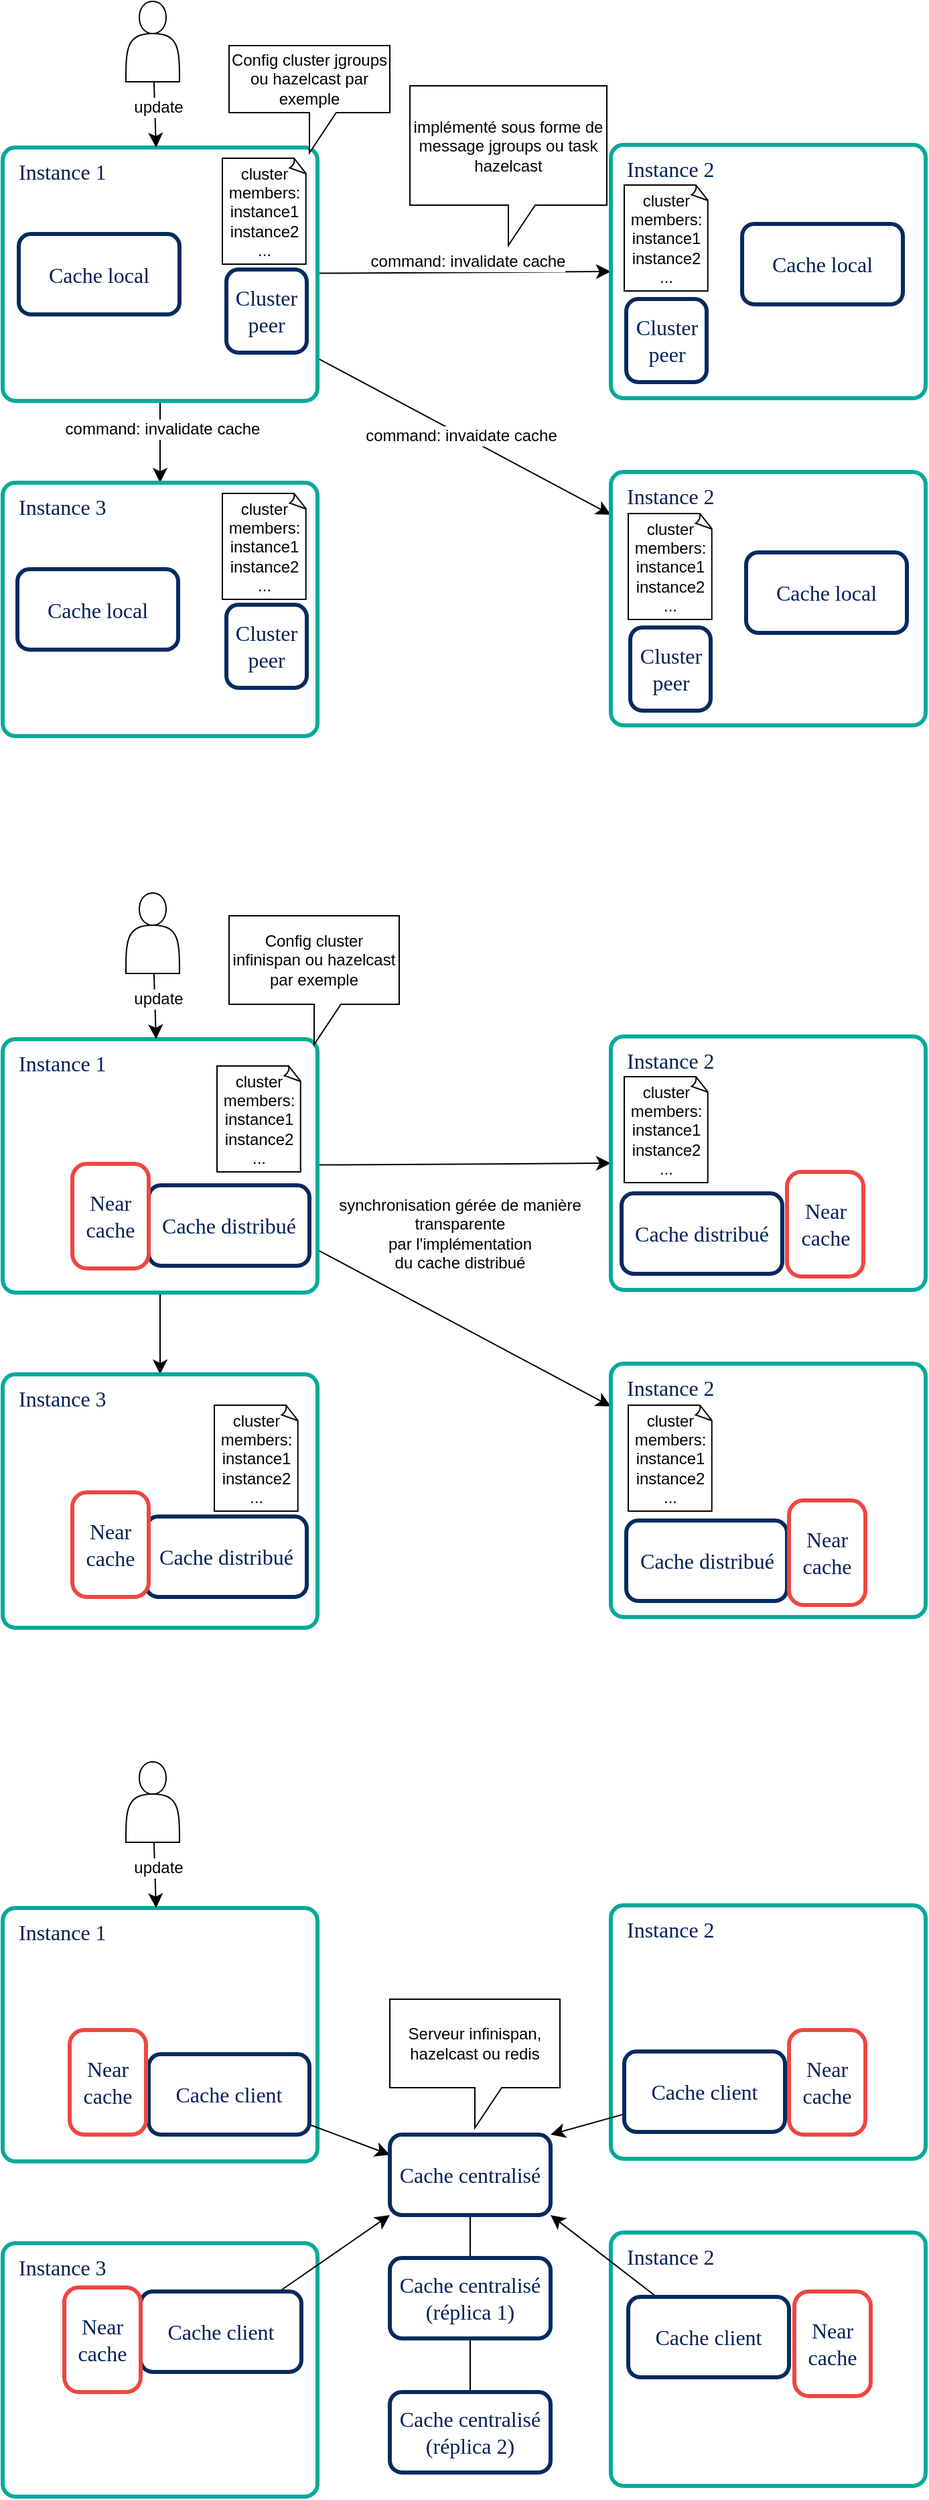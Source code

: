 <mxfile version="24.6.3" type="github">
  <diagram name="Page-1" id="AIwLkEZTtaAy5-5fSxSE">
    <mxGraphModel dx="1834" dy="1352" grid="0" gridSize="10" guides="1" tooltips="1" connect="1" arrows="1" fold="1" page="0" pageScale="1" pageWidth="827" pageHeight="1169" math="0" shadow="0">
      <root>
        <mxCell id="0" />
        <mxCell id="1" parent="0" />
        <mxCell id="lVMmo4o-01yK5qw_qF8T-66" style="edgeStyle=none;curved=1;rounded=0;orthogonalLoop=1;jettySize=auto;html=1;fontSize=12;startSize=8;endSize=8;" edge="1" parent="1" source="lVMmo4o-01yK5qw_qF8T-1" target="lVMmo4o-01yK5qw_qF8T-48">
          <mxGeometry relative="1" as="geometry" />
        </mxCell>
        <mxCell id="lVMmo4o-01yK5qw_qF8T-67" value="command: invalidate cache" style="edgeLabel;html=1;align=center;verticalAlign=middle;resizable=0;points=[];fontSize=12;" vertex="1" connectable="0" parent="lVMmo4o-01yK5qw_qF8T-66">
          <mxGeometry x="-0.307" y="1" relative="1" as="geometry">
            <mxPoint as="offset" />
          </mxGeometry>
        </mxCell>
        <mxCell id="lVMmo4o-01yK5qw_qF8T-69" style="edgeStyle=none;curved=1;rounded=0;orthogonalLoop=1;jettySize=auto;html=1;entryX=0;entryY=0.5;entryDx=0;entryDy=0;fontSize=12;startSize=8;endSize=8;" edge="1" parent="1" source="lVMmo4o-01yK5qw_qF8T-1" target="lVMmo4o-01yK5qw_qF8T-52">
          <mxGeometry relative="1" as="geometry" />
        </mxCell>
        <mxCell id="lVMmo4o-01yK5qw_qF8T-70" value="command: invalidate cache" style="edgeLabel;html=1;align=center;verticalAlign=middle;resizable=0;points=[];fontSize=12;" vertex="1" connectable="0" parent="lVMmo4o-01yK5qw_qF8T-69">
          <mxGeometry x="0.407" y="-4" relative="1" as="geometry">
            <mxPoint x="-42" y="-12" as="offset" />
          </mxGeometry>
        </mxCell>
        <mxCell id="lVMmo4o-01yK5qw_qF8T-71" style="edgeStyle=none;curved=1;rounded=0;orthogonalLoop=1;jettySize=auto;html=1;fontSize=12;startSize=8;endSize=8;" edge="1" parent="1" source="lVMmo4o-01yK5qw_qF8T-1" target="lVMmo4o-01yK5qw_qF8T-62">
          <mxGeometry relative="1" as="geometry" />
        </mxCell>
        <mxCell id="lVMmo4o-01yK5qw_qF8T-72" value="command: invaidate cache" style="edgeLabel;html=1;align=center;verticalAlign=middle;resizable=0;points=[];fontSize=12;" vertex="1" connectable="0" parent="lVMmo4o-01yK5qw_qF8T-71">
          <mxGeometry x="-0.013" relative="1" as="geometry">
            <mxPoint x="-1" as="offset" />
          </mxGeometry>
        </mxCell>
        <mxCell id="lVMmo4o-01yK5qw_qF8T-1" value="Instance 1" style="rounded=1;whiteSpace=wrap;html=1;strokeColor=#00AA9B;strokeWidth=3;arcSize=5;fontFamily=Poppins;fontSource=https%3A%2F%2Ffonts.googleapis.com%2Fcss%3Ffamily%3DPoppins;fontSize=16;fontColor=#002058;fontStyle=0;labelBackgroundColor=none;labelBorderColor=none;verticalAlign=top;align=left;spacingRight=0;spacingLeft=10;spacingTop=2;" vertex="1" parent="1">
          <mxGeometry x="-399" y="-138" width="235" height="189" as="geometry" />
        </mxCell>
        <mxCell id="lVMmo4o-01yK5qw_qF8T-2" value="Cache local" style="rounded=1;whiteSpace=wrap;html=1;strokeColor=#042a60;strokeWidth=3;arcSize=15;fontFamily=Poppins;fontSource=https%3A%2F%2Ffonts.googleapis.com%2Fcss%3Ffamily%3DPoppins;fontSize=16;fontColor=#002058;fontStyle=0;labelBackgroundColor=none;labelBorderColor=none;" vertex="1" parent="1">
          <mxGeometry x="-387" y="-73.5" width="120" height="60" as="geometry" />
        </mxCell>
        <mxCell id="lVMmo4o-01yK5qw_qF8T-18" style="edgeStyle=none;curved=1;rounded=0;orthogonalLoop=1;jettySize=auto;html=1;fontSize=12;startSize=8;endSize=8;" edge="1" parent="1" source="lVMmo4o-01yK5qw_qF8T-17" target="lVMmo4o-01yK5qw_qF8T-1">
          <mxGeometry relative="1" as="geometry" />
        </mxCell>
        <mxCell id="lVMmo4o-01yK5qw_qF8T-19" value="update" style="edgeLabel;html=1;align=center;verticalAlign=middle;resizable=0;points=[];fontSize=12;" vertex="1" connectable="0" parent="lVMmo4o-01yK5qw_qF8T-18">
          <mxGeometry x="-0.25" y="2" relative="1" as="geometry">
            <mxPoint as="offset" />
          </mxGeometry>
        </mxCell>
        <mxCell id="lVMmo4o-01yK5qw_qF8T-17" value="" style="shape=actor;whiteSpace=wrap;html=1;" vertex="1" parent="1">
          <mxGeometry x="-307" y="-247" width="40" height="60" as="geometry" />
        </mxCell>
        <mxCell id="lVMmo4o-01yK5qw_qF8T-40" value="Cluster peer" style="rounded=1;whiteSpace=wrap;html=1;strokeColor=#042a60;strokeWidth=3;arcSize=15;fontFamily=Poppins;fontSource=https%3A%2F%2Ffonts.googleapis.com%2Fcss%3Ffamily%3DPoppins;fontSize=16;fontColor=#002058;fontStyle=0;labelBackgroundColor=none;labelBorderColor=none;" vertex="1" parent="1">
          <mxGeometry x="-232" y="-47" width="60" height="62" as="geometry" />
        </mxCell>
        <mxCell id="lVMmo4o-01yK5qw_qF8T-46" value="&lt;div&gt;cluster members: &lt;br&gt;&lt;/div&gt;&lt;div&gt;instance1&lt;/div&gt;&lt;div&gt;instance2&lt;/div&gt;&lt;div&gt;...&lt;br&gt;&lt;/div&gt;" style="whiteSpace=wrap;html=1;shape=mxgraph.basic.document" vertex="1" parent="1">
          <mxGeometry x="-235" y="-130" width="63" height="79" as="geometry" />
        </mxCell>
        <mxCell id="lVMmo4o-01yK5qw_qF8T-48" value="Instance 3" style="rounded=1;whiteSpace=wrap;html=1;strokeColor=#00AA9B;strokeWidth=3;arcSize=5;fontFamily=Poppins;fontSource=https%3A%2F%2Ffonts.googleapis.com%2Fcss%3Ffamily%3DPoppins;fontSize=16;fontColor=#002058;fontStyle=0;labelBackgroundColor=none;labelBorderColor=none;verticalAlign=top;align=left;spacingRight=0;spacingLeft=10;spacingTop=2;" vertex="1" parent="1">
          <mxGeometry x="-399" y="112" width="235" height="189" as="geometry" />
        </mxCell>
        <mxCell id="lVMmo4o-01yK5qw_qF8T-49" value="Cache local" style="rounded=1;whiteSpace=wrap;html=1;strokeColor=#042a60;strokeWidth=3;arcSize=15;fontFamily=Poppins;fontSource=https%3A%2F%2Ffonts.googleapis.com%2Fcss%3Ffamily%3DPoppins;fontSize=16;fontColor=#002058;fontStyle=0;labelBackgroundColor=none;labelBorderColor=none;" vertex="1" parent="1">
          <mxGeometry x="-388" y="176.5" width="120" height="60" as="geometry" />
        </mxCell>
        <mxCell id="lVMmo4o-01yK5qw_qF8T-50" value="Cluster peer" style="rounded=1;whiteSpace=wrap;html=1;strokeColor=#042a60;strokeWidth=3;arcSize=15;fontFamily=Poppins;fontSource=https%3A%2F%2Ffonts.googleapis.com%2Fcss%3Ffamily%3DPoppins;fontSize=16;fontColor=#002058;fontStyle=0;labelBackgroundColor=none;labelBorderColor=none;" vertex="1" parent="1">
          <mxGeometry x="-232" y="203" width="60" height="62" as="geometry" />
        </mxCell>
        <mxCell id="lVMmo4o-01yK5qw_qF8T-51" value="&lt;div&gt;cluster members: &lt;br&gt;&lt;/div&gt;&lt;div&gt;instance1&lt;/div&gt;&lt;div&gt;instance2&lt;/div&gt;&lt;div&gt;...&lt;br&gt;&lt;/div&gt;" style="whiteSpace=wrap;html=1;shape=mxgraph.basic.document" vertex="1" parent="1">
          <mxGeometry x="-235" y="120" width="63" height="79" as="geometry" />
        </mxCell>
        <mxCell id="lVMmo4o-01yK5qw_qF8T-52" value="Instance 2" style="rounded=1;whiteSpace=wrap;html=1;strokeColor=#00AA9B;strokeWidth=3;arcSize=5;fontFamily=Poppins;fontSource=https%3A%2F%2Ffonts.googleapis.com%2Fcss%3Ffamily%3DPoppins;fontSize=16;fontColor=#002058;fontStyle=0;labelBackgroundColor=none;labelBorderColor=none;verticalAlign=top;align=left;spacingRight=0;spacingLeft=10;spacingTop=2;" vertex="1" parent="1">
          <mxGeometry x="55" y="-140" width="235" height="189" as="geometry" />
        </mxCell>
        <mxCell id="lVMmo4o-01yK5qw_qF8T-53" value="Cache local" style="rounded=1;whiteSpace=wrap;html=1;strokeColor=#042a60;strokeWidth=3;arcSize=15;fontFamily=Poppins;fontSource=https%3A%2F%2Ffonts.googleapis.com%2Fcss%3Ffamily%3DPoppins;fontSize=16;fontColor=#002058;fontStyle=0;labelBackgroundColor=none;labelBorderColor=none;" vertex="1" parent="1">
          <mxGeometry x="153" y="-81" width="120" height="60" as="geometry" />
        </mxCell>
        <mxCell id="lVMmo4o-01yK5qw_qF8T-54" value="Cluster peer" style="rounded=1;whiteSpace=wrap;html=1;strokeColor=#042a60;strokeWidth=3;arcSize=15;fontFamily=Poppins;fontSource=https%3A%2F%2Ffonts.googleapis.com%2Fcss%3Ffamily%3DPoppins;fontSize=16;fontColor=#002058;fontStyle=0;labelBackgroundColor=none;labelBorderColor=none;" vertex="1" parent="1">
          <mxGeometry x="66.5" y="-25" width="60" height="62" as="geometry" />
        </mxCell>
        <mxCell id="lVMmo4o-01yK5qw_qF8T-55" value="&lt;div&gt;cluster members: &lt;br&gt;&lt;/div&gt;&lt;div&gt;instance1&lt;/div&gt;&lt;div&gt;instance2&lt;/div&gt;&lt;div&gt;...&lt;br&gt;&lt;/div&gt;" style="whiteSpace=wrap;html=1;shape=mxgraph.basic.document" vertex="1" parent="1">
          <mxGeometry x="65" y="-110" width="63" height="79" as="geometry" />
        </mxCell>
        <mxCell id="lVMmo4o-01yK5qw_qF8T-62" value="Instance 2" style="rounded=1;whiteSpace=wrap;html=1;strokeColor=#00AA9B;strokeWidth=3;arcSize=5;fontFamily=Poppins;fontSource=https%3A%2F%2Ffonts.googleapis.com%2Fcss%3Ffamily%3DPoppins;fontSize=16;fontColor=#002058;fontStyle=0;labelBackgroundColor=none;labelBorderColor=none;verticalAlign=top;align=left;spacingRight=0;spacingLeft=10;spacingTop=2;" vertex="1" parent="1">
          <mxGeometry x="55" y="104" width="235" height="189" as="geometry" />
        </mxCell>
        <mxCell id="lVMmo4o-01yK5qw_qF8T-63" value="Cache local" style="rounded=1;whiteSpace=wrap;html=1;strokeColor=#042a60;strokeWidth=3;arcSize=15;fontFamily=Poppins;fontSource=https%3A%2F%2Ffonts.googleapis.com%2Fcss%3Ffamily%3DPoppins;fontSize=16;fontColor=#002058;fontStyle=0;labelBackgroundColor=none;labelBorderColor=none;" vertex="1" parent="1">
          <mxGeometry x="156" y="164" width="120" height="60" as="geometry" />
        </mxCell>
        <mxCell id="lVMmo4o-01yK5qw_qF8T-64" value="Cluster peer" style="rounded=1;whiteSpace=wrap;html=1;strokeColor=#042a60;strokeWidth=3;arcSize=15;fontFamily=Poppins;fontSource=https%3A%2F%2Ffonts.googleapis.com%2Fcss%3Ffamily%3DPoppins;fontSize=16;fontColor=#002058;fontStyle=0;labelBackgroundColor=none;labelBorderColor=none;" vertex="1" parent="1">
          <mxGeometry x="69.5" y="220" width="60" height="62" as="geometry" />
        </mxCell>
        <mxCell id="lVMmo4o-01yK5qw_qF8T-65" value="&lt;div&gt;cluster members: &lt;br&gt;&lt;/div&gt;&lt;div&gt;instance1&lt;/div&gt;&lt;div&gt;instance2&lt;/div&gt;&lt;div&gt;...&lt;br&gt;&lt;/div&gt;" style="whiteSpace=wrap;html=1;shape=mxgraph.basic.document" vertex="1" parent="1">
          <mxGeometry x="68" y="135" width="63" height="79" as="geometry" />
        </mxCell>
        <mxCell id="lVMmo4o-01yK5qw_qF8T-77" value="Config cluster jgroups ou hazelcast par exemple" style="shape=callout;whiteSpace=wrap;html=1;perimeter=calloutPerimeter;" vertex="1" parent="1">
          <mxGeometry x="-230" y="-214" width="120" height="80" as="geometry" />
        </mxCell>
        <mxCell id="lVMmo4o-01yK5qw_qF8T-78" value="implémenté sous forme de message jgroups ou task hazelcast" style="shape=callout;whiteSpace=wrap;html=1;perimeter=calloutPerimeter;" vertex="1" parent="1">
          <mxGeometry x="-95" y="-184" width="147" height="119" as="geometry" />
        </mxCell>
        <mxCell id="lVMmo4o-01yK5qw_qF8T-79" style="edgeStyle=none;curved=1;rounded=0;orthogonalLoop=1;jettySize=auto;html=1;fontSize=12;startSize=8;endSize=8;" edge="1" parent="1" source="lVMmo4o-01yK5qw_qF8T-85" target="lVMmo4o-01yK5qw_qF8T-92">
          <mxGeometry relative="1" as="geometry" />
        </mxCell>
        <mxCell id="lVMmo4o-01yK5qw_qF8T-81" style="edgeStyle=none;curved=1;rounded=0;orthogonalLoop=1;jettySize=auto;html=1;entryX=0;entryY=0.5;entryDx=0;entryDy=0;fontSize=12;startSize=8;endSize=8;" edge="1" parent="1" source="lVMmo4o-01yK5qw_qF8T-85" target="lVMmo4o-01yK5qw_qF8T-96">
          <mxGeometry relative="1" as="geometry" />
        </mxCell>
        <mxCell id="lVMmo4o-01yK5qw_qF8T-82" value="synchronisation gérée de manière&lt;br&gt; transparente&lt;br&gt; par l&#39;implémentation &lt;br&gt;du cache distribué" style="edgeLabel;html=1;align=center;verticalAlign=middle;resizable=0;points=[];fontSize=12;" vertex="1" connectable="0" parent="lVMmo4o-01yK5qw_qF8T-81">
          <mxGeometry x="0.407" y="-4" relative="1" as="geometry">
            <mxPoint x="-48" y="48" as="offset" />
          </mxGeometry>
        </mxCell>
        <mxCell id="lVMmo4o-01yK5qw_qF8T-83" style="edgeStyle=none;curved=1;rounded=0;orthogonalLoop=1;jettySize=auto;html=1;fontSize=12;startSize=8;endSize=8;" edge="1" parent="1" source="lVMmo4o-01yK5qw_qF8T-85" target="lVMmo4o-01yK5qw_qF8T-100">
          <mxGeometry relative="1" as="geometry" />
        </mxCell>
        <mxCell id="lVMmo4o-01yK5qw_qF8T-85" value="Instance 1" style="rounded=1;whiteSpace=wrap;html=1;strokeColor=#00AA9B;strokeWidth=3;arcSize=5;fontFamily=Poppins;fontSource=https%3A%2F%2Ffonts.googleapis.com%2Fcss%3Ffamily%3DPoppins;fontSize=16;fontColor=#002058;fontStyle=0;labelBackgroundColor=none;labelBorderColor=none;verticalAlign=top;align=left;spacingRight=0;spacingLeft=10;spacingTop=2;" vertex="1" parent="1">
          <mxGeometry x="-399" y="527" width="235" height="189" as="geometry" />
        </mxCell>
        <mxCell id="lVMmo4o-01yK5qw_qF8T-86" value="Cache distribué" style="rounded=1;whiteSpace=wrap;html=1;strokeColor=#042a60;strokeWidth=3;arcSize=15;fontFamily=Poppins;fontSource=https%3A%2F%2Ffonts.googleapis.com%2Fcss%3Ffamily%3DPoppins;fontSize=16;fontColor=#002058;fontStyle=0;labelBackgroundColor=none;labelBorderColor=none;" vertex="1" parent="1">
          <mxGeometry x="-290" y="636" width="120" height="60" as="geometry" />
        </mxCell>
        <mxCell id="lVMmo4o-01yK5qw_qF8T-87" style="edgeStyle=none;curved=1;rounded=0;orthogonalLoop=1;jettySize=auto;html=1;fontSize=12;startSize=8;endSize=8;" edge="1" parent="1" source="lVMmo4o-01yK5qw_qF8T-89" target="lVMmo4o-01yK5qw_qF8T-85">
          <mxGeometry relative="1" as="geometry" />
        </mxCell>
        <mxCell id="lVMmo4o-01yK5qw_qF8T-88" value="update" style="edgeLabel;html=1;align=center;verticalAlign=middle;resizable=0;points=[];fontSize=12;" vertex="1" connectable="0" parent="lVMmo4o-01yK5qw_qF8T-87">
          <mxGeometry x="-0.25" y="2" relative="1" as="geometry">
            <mxPoint as="offset" />
          </mxGeometry>
        </mxCell>
        <mxCell id="lVMmo4o-01yK5qw_qF8T-89" value="" style="shape=actor;whiteSpace=wrap;html=1;" vertex="1" parent="1">
          <mxGeometry x="-307" y="418" width="40" height="60" as="geometry" />
        </mxCell>
        <mxCell id="lVMmo4o-01yK5qw_qF8T-91" value="&lt;div&gt;cluster members: &lt;br&gt;&lt;/div&gt;&lt;div&gt;instance1&lt;/div&gt;&lt;div&gt;instance2&lt;/div&gt;&lt;div&gt;...&lt;br&gt;&lt;/div&gt;" style="whiteSpace=wrap;html=1;shape=mxgraph.basic.document" vertex="1" parent="1">
          <mxGeometry x="-239" y="547" width="63" height="79" as="geometry" />
        </mxCell>
        <mxCell id="lVMmo4o-01yK5qw_qF8T-92" value="Instance 3" style="rounded=1;whiteSpace=wrap;html=1;strokeColor=#00AA9B;strokeWidth=3;arcSize=5;fontFamily=Poppins;fontSource=https%3A%2F%2Ffonts.googleapis.com%2Fcss%3Ffamily%3DPoppins;fontSize=16;fontColor=#002058;fontStyle=0;labelBackgroundColor=none;labelBorderColor=none;verticalAlign=top;align=left;spacingRight=0;spacingLeft=10;spacingTop=2;" vertex="1" parent="1">
          <mxGeometry x="-399" y="777" width="235" height="189" as="geometry" />
        </mxCell>
        <mxCell id="lVMmo4o-01yK5qw_qF8T-93" value="Cache distribué" style="rounded=1;whiteSpace=wrap;html=1;strokeColor=#042a60;strokeWidth=3;arcSize=15;fontFamily=Poppins;fontSource=https%3A%2F%2Ffonts.googleapis.com%2Fcss%3Ffamily%3DPoppins;fontSize=16;fontColor=#002058;fontStyle=0;labelBackgroundColor=none;labelBorderColor=none;" vertex="1" parent="1">
          <mxGeometry x="-292" y="883" width="120" height="60" as="geometry" />
        </mxCell>
        <mxCell id="lVMmo4o-01yK5qw_qF8T-95" value="&lt;div&gt;cluster members: &lt;br&gt;&lt;/div&gt;&lt;div&gt;instance1&lt;/div&gt;&lt;div&gt;instance2&lt;/div&gt;&lt;div&gt;...&lt;br&gt;&lt;/div&gt;" style="whiteSpace=wrap;html=1;shape=mxgraph.basic.document" vertex="1" parent="1">
          <mxGeometry x="-241" y="800" width="63" height="79" as="geometry" />
        </mxCell>
        <mxCell id="lVMmo4o-01yK5qw_qF8T-96" value="Instance 2" style="rounded=1;whiteSpace=wrap;html=1;strokeColor=#00AA9B;strokeWidth=3;arcSize=5;fontFamily=Poppins;fontSource=https%3A%2F%2Ffonts.googleapis.com%2Fcss%3Ffamily%3DPoppins;fontSize=16;fontColor=#002058;fontStyle=0;labelBackgroundColor=none;labelBorderColor=none;verticalAlign=top;align=left;spacingRight=0;spacingLeft=10;spacingTop=2;" vertex="1" parent="1">
          <mxGeometry x="55" y="525" width="235" height="189" as="geometry" />
        </mxCell>
        <mxCell id="lVMmo4o-01yK5qw_qF8T-97" value="Cache distribué" style="rounded=1;whiteSpace=wrap;html=1;strokeColor=#042a60;strokeWidth=3;arcSize=15;fontFamily=Poppins;fontSource=https%3A%2F%2Ffonts.googleapis.com%2Fcss%3Ffamily%3DPoppins;fontSize=16;fontColor=#002058;fontStyle=0;labelBackgroundColor=none;labelBorderColor=none;" vertex="1" parent="1">
          <mxGeometry x="63" y="642" width="120" height="60" as="geometry" />
        </mxCell>
        <mxCell id="lVMmo4o-01yK5qw_qF8T-99" value="&lt;div&gt;cluster members: &lt;br&gt;&lt;/div&gt;&lt;div&gt;instance1&lt;/div&gt;&lt;div&gt;instance2&lt;/div&gt;&lt;div&gt;...&lt;br&gt;&lt;/div&gt;" style="whiteSpace=wrap;html=1;shape=mxgraph.basic.document" vertex="1" parent="1">
          <mxGeometry x="65" y="555" width="63" height="79" as="geometry" />
        </mxCell>
        <mxCell id="lVMmo4o-01yK5qw_qF8T-100" value="Instance 2" style="rounded=1;whiteSpace=wrap;html=1;strokeColor=#00AA9B;strokeWidth=3;arcSize=5;fontFamily=Poppins;fontSource=https%3A%2F%2Ffonts.googleapis.com%2Fcss%3Ffamily%3DPoppins;fontSize=16;fontColor=#002058;fontStyle=0;labelBackgroundColor=none;labelBorderColor=none;verticalAlign=top;align=left;spacingRight=0;spacingLeft=10;spacingTop=2;" vertex="1" parent="1">
          <mxGeometry x="55" y="769" width="235" height="189" as="geometry" />
        </mxCell>
        <mxCell id="lVMmo4o-01yK5qw_qF8T-101" value="Cache distribué" style="rounded=1;whiteSpace=wrap;html=1;strokeColor=#042a60;strokeWidth=3;arcSize=15;fontFamily=Poppins;fontSource=https%3A%2F%2Ffonts.googleapis.com%2Fcss%3Ffamily%3DPoppins;fontSize=16;fontColor=#002058;fontStyle=0;labelBackgroundColor=none;labelBorderColor=none;" vertex="1" parent="1">
          <mxGeometry x="66.5" y="886" width="120" height="60" as="geometry" />
        </mxCell>
        <mxCell id="lVMmo4o-01yK5qw_qF8T-103" value="&lt;div&gt;cluster members: &lt;br&gt;&lt;/div&gt;&lt;div&gt;instance1&lt;/div&gt;&lt;div&gt;instance2&lt;/div&gt;&lt;div&gt;...&lt;br&gt;&lt;/div&gt;" style="whiteSpace=wrap;html=1;shape=mxgraph.basic.document" vertex="1" parent="1">
          <mxGeometry x="68" y="800" width="63" height="79" as="geometry" />
        </mxCell>
        <mxCell id="lVMmo4o-01yK5qw_qF8T-104" value="Config cluster infinispan ou hazelcast par exemple" style="shape=callout;whiteSpace=wrap;html=1;perimeter=calloutPerimeter;" vertex="1" parent="1">
          <mxGeometry x="-230" y="435" width="127" height="96" as="geometry" />
        </mxCell>
        <mxCell id="lVMmo4o-01yK5qw_qF8T-110" value="Instance 1" style="rounded=1;whiteSpace=wrap;html=1;strokeColor=#00AA9B;strokeWidth=3;arcSize=5;fontFamily=Poppins;fontSource=https%3A%2F%2Ffonts.googleapis.com%2Fcss%3Ffamily%3DPoppins;fontSize=16;fontColor=#002058;fontStyle=0;labelBackgroundColor=none;labelBorderColor=none;verticalAlign=top;align=left;spacingRight=0;spacingLeft=10;spacingTop=2;" vertex="1" parent="1">
          <mxGeometry x="-399" y="1175" width="235" height="189" as="geometry" />
        </mxCell>
        <mxCell id="lVMmo4o-01yK5qw_qF8T-128" style="edgeStyle=none;curved=1;rounded=0;orthogonalLoop=1;jettySize=auto;html=1;entryX=0;entryY=0.25;entryDx=0;entryDy=0;fontSize=12;startSize=8;endSize=8;" edge="1" parent="1" source="lVMmo4o-01yK5qw_qF8T-111" target="lVMmo4o-01yK5qw_qF8T-127">
          <mxGeometry relative="1" as="geometry" />
        </mxCell>
        <mxCell id="lVMmo4o-01yK5qw_qF8T-111" value="Cache client" style="rounded=1;whiteSpace=wrap;html=1;strokeColor=#042a60;strokeWidth=3;arcSize=15;fontFamily=Poppins;fontSource=https%3A%2F%2Ffonts.googleapis.com%2Fcss%3Ffamily%3DPoppins;fontSize=16;fontColor=#002058;fontStyle=0;labelBackgroundColor=none;labelBorderColor=none;" vertex="1" parent="1">
          <mxGeometry x="-290" y="1284" width="120" height="60" as="geometry" />
        </mxCell>
        <mxCell id="lVMmo4o-01yK5qw_qF8T-112" style="edgeStyle=none;curved=1;rounded=0;orthogonalLoop=1;jettySize=auto;html=1;fontSize=12;startSize=8;endSize=8;" edge="1" parent="1" source="lVMmo4o-01yK5qw_qF8T-114" target="lVMmo4o-01yK5qw_qF8T-110">
          <mxGeometry relative="1" as="geometry" />
        </mxCell>
        <mxCell id="lVMmo4o-01yK5qw_qF8T-113" value="update" style="edgeLabel;html=1;align=center;verticalAlign=middle;resizable=0;points=[];fontSize=12;" vertex="1" connectable="0" parent="lVMmo4o-01yK5qw_qF8T-112">
          <mxGeometry x="-0.25" y="2" relative="1" as="geometry">
            <mxPoint as="offset" />
          </mxGeometry>
        </mxCell>
        <mxCell id="lVMmo4o-01yK5qw_qF8T-114" value="" style="shape=actor;whiteSpace=wrap;html=1;" vertex="1" parent="1">
          <mxGeometry x="-307" y="1066" width="40" height="60" as="geometry" />
        </mxCell>
        <mxCell id="lVMmo4o-01yK5qw_qF8T-116" value="Instance 3" style="rounded=1;whiteSpace=wrap;html=1;strokeColor=#00AA9B;strokeWidth=3;arcSize=5;fontFamily=Poppins;fontSource=https%3A%2F%2Ffonts.googleapis.com%2Fcss%3Ffamily%3DPoppins;fontSize=16;fontColor=#002058;fontStyle=0;labelBackgroundColor=none;labelBorderColor=none;verticalAlign=top;align=left;spacingRight=0;spacingLeft=10;spacingTop=2;" vertex="1" parent="1">
          <mxGeometry x="-399" y="1425" width="235" height="189" as="geometry" />
        </mxCell>
        <mxCell id="lVMmo4o-01yK5qw_qF8T-131" style="edgeStyle=none;curved=1;rounded=0;orthogonalLoop=1;jettySize=auto;html=1;entryX=0;entryY=1;entryDx=0;entryDy=0;fontSize=12;startSize=8;endSize=8;" edge="1" parent="1" source="lVMmo4o-01yK5qw_qF8T-117" target="lVMmo4o-01yK5qw_qF8T-127">
          <mxGeometry relative="1" as="geometry" />
        </mxCell>
        <mxCell id="lVMmo4o-01yK5qw_qF8T-117" value="Cache client" style="rounded=1;whiteSpace=wrap;html=1;strokeColor=#042a60;strokeWidth=3;arcSize=15;fontFamily=Poppins;fontSource=https%3A%2F%2Ffonts.googleapis.com%2Fcss%3Ffamily%3DPoppins;fontSize=16;fontColor=#002058;fontStyle=0;labelBackgroundColor=none;labelBorderColor=none;" vertex="1" parent="1">
          <mxGeometry x="-296" y="1461" width="120" height="60" as="geometry" />
        </mxCell>
        <mxCell id="lVMmo4o-01yK5qw_qF8T-119" value="Instance 2" style="rounded=1;whiteSpace=wrap;html=1;strokeColor=#00AA9B;strokeWidth=3;arcSize=5;fontFamily=Poppins;fontSource=https%3A%2F%2Ffonts.googleapis.com%2Fcss%3Ffamily%3DPoppins;fontSize=16;fontColor=#002058;fontStyle=0;labelBackgroundColor=none;labelBorderColor=none;verticalAlign=top;align=left;spacingRight=0;spacingLeft=10;spacingTop=2;" vertex="1" parent="1">
          <mxGeometry x="55" y="1173" width="235" height="189" as="geometry" />
        </mxCell>
        <mxCell id="lVMmo4o-01yK5qw_qF8T-133" style="edgeStyle=none;curved=1;rounded=0;orthogonalLoop=1;jettySize=auto;html=1;entryX=1;entryY=0;entryDx=0;entryDy=0;fontSize=12;startSize=8;endSize=8;" edge="1" parent="1" source="lVMmo4o-01yK5qw_qF8T-120" target="lVMmo4o-01yK5qw_qF8T-127">
          <mxGeometry relative="1" as="geometry" />
        </mxCell>
        <mxCell id="lVMmo4o-01yK5qw_qF8T-120" value="Cache client" style="rounded=1;whiteSpace=wrap;html=1;strokeColor=#042a60;strokeWidth=3;arcSize=15;fontFamily=Poppins;fontSource=https%3A%2F%2Ffonts.googleapis.com%2Fcss%3Ffamily%3DPoppins;fontSize=16;fontColor=#002058;fontStyle=0;labelBackgroundColor=none;labelBorderColor=none;" vertex="1" parent="1">
          <mxGeometry x="65" y="1282" width="120" height="60" as="geometry" />
        </mxCell>
        <mxCell id="lVMmo4o-01yK5qw_qF8T-122" value="Instance 2" style="rounded=1;whiteSpace=wrap;html=1;strokeColor=#00AA9B;strokeWidth=3;arcSize=5;fontFamily=Poppins;fontSource=https%3A%2F%2Ffonts.googleapis.com%2Fcss%3Ffamily%3DPoppins;fontSize=16;fontColor=#002058;fontStyle=0;labelBackgroundColor=none;labelBorderColor=none;verticalAlign=top;align=left;spacingRight=0;spacingLeft=10;spacingTop=2;" vertex="1" parent="1">
          <mxGeometry x="55" y="1417" width="235" height="189" as="geometry" />
        </mxCell>
        <mxCell id="lVMmo4o-01yK5qw_qF8T-132" style="edgeStyle=none;curved=1;rounded=0;orthogonalLoop=1;jettySize=auto;html=1;entryX=1;entryY=1;entryDx=0;entryDy=0;fontSize=12;startSize=8;endSize=8;" edge="1" parent="1" source="lVMmo4o-01yK5qw_qF8T-123" target="lVMmo4o-01yK5qw_qF8T-127">
          <mxGeometry relative="1" as="geometry" />
        </mxCell>
        <mxCell id="lVMmo4o-01yK5qw_qF8T-123" value="Cache client" style="rounded=1;whiteSpace=wrap;html=1;strokeColor=#042a60;strokeWidth=3;arcSize=15;fontFamily=Poppins;fontSource=https%3A%2F%2Ffonts.googleapis.com%2Fcss%3Ffamily%3DPoppins;fontSize=16;fontColor=#002058;fontStyle=0;labelBackgroundColor=none;labelBorderColor=none;" vertex="1" parent="1">
          <mxGeometry x="68" y="1465" width="120" height="60" as="geometry" />
        </mxCell>
        <mxCell id="lVMmo4o-01yK5qw_qF8T-136" style="edgeStyle=none;curved=1;rounded=0;orthogonalLoop=1;jettySize=auto;html=1;fontSize=12;startSize=8;endSize=8;endArrow=none;endFill=0;" edge="1" parent="1" source="lVMmo4o-01yK5qw_qF8T-127" target="lVMmo4o-01yK5qw_qF8T-134">
          <mxGeometry relative="1" as="geometry" />
        </mxCell>
        <mxCell id="lVMmo4o-01yK5qw_qF8T-127" value="Cache centralisé" style="rounded=1;whiteSpace=wrap;html=1;strokeColor=#042a60;strokeWidth=3;arcSize=15;fontFamily=Poppins;fontSource=https%3A%2F%2Ffonts.googleapis.com%2Fcss%3Ffamily%3DPoppins;fontSize=16;fontColor=#002058;fontStyle=0;labelBackgroundColor=none;labelBorderColor=none;" vertex="1" parent="1">
          <mxGeometry x="-110" y="1344" width="120" height="60" as="geometry" />
        </mxCell>
        <mxCell id="lVMmo4o-01yK5qw_qF8T-137" style="edgeStyle=none;curved=1;rounded=0;orthogonalLoop=1;jettySize=auto;html=1;fontSize=12;startSize=8;endSize=8;endArrow=none;endFill=0;" edge="1" parent="1" source="lVMmo4o-01yK5qw_qF8T-134" target="lVMmo4o-01yK5qw_qF8T-135">
          <mxGeometry relative="1" as="geometry" />
        </mxCell>
        <mxCell id="lVMmo4o-01yK5qw_qF8T-134" value="Cache centralisé (réplica 1)" style="rounded=1;whiteSpace=wrap;html=1;strokeColor=#042a60;strokeWidth=3;arcSize=15;fontFamily=Poppins;fontSource=https%3A%2F%2Ffonts.googleapis.com%2Fcss%3Ffamily%3DPoppins;fontSize=16;fontColor=#002058;fontStyle=0;labelBackgroundColor=none;labelBorderColor=none;" vertex="1" parent="1">
          <mxGeometry x="-110" y="1436" width="120" height="60" as="geometry" />
        </mxCell>
        <mxCell id="lVMmo4o-01yK5qw_qF8T-135" value="Cache centralisé (réplica 2)" style="rounded=1;whiteSpace=wrap;html=1;strokeColor=#042a60;strokeWidth=3;arcSize=15;fontFamily=Poppins;fontSource=https%3A%2F%2Ffonts.googleapis.com%2Fcss%3Ffamily%3DPoppins;fontSize=16;fontColor=#002058;fontStyle=0;labelBackgroundColor=none;labelBorderColor=none;" vertex="1" parent="1">
          <mxGeometry x="-110" y="1536" width="120" height="60" as="geometry" />
        </mxCell>
        <mxCell id="lVMmo4o-01yK5qw_qF8T-138" value="Serveur infinispan, hazelcast ou redis" style="shape=callout;whiteSpace=wrap;html=1;perimeter=calloutPerimeter;" vertex="1" parent="1">
          <mxGeometry x="-110" y="1243" width="127" height="96" as="geometry" />
        </mxCell>
        <mxCell id="lVMmo4o-01yK5qw_qF8T-139" value="Near cache" style="rounded=1;whiteSpace=wrap;html=1;strokeColor=#F04641;strokeWidth=3;arcSize=19;fontFamily=Poppins;fontSource=https%3A%2F%2Ffonts.googleapis.com%2Fcss%3Ffamily%3DPoppins;fontSize=16;fontColor=#002058;fontStyle=0;labelBackgroundColor=none;labelBorderColor=none;" vertex="1" parent="1">
          <mxGeometry x="186.5" y="626" width="57" height="78" as="geometry" />
        </mxCell>
        <mxCell id="lVMmo4o-01yK5qw_qF8T-140" value="Near cache" style="rounded=1;whiteSpace=wrap;html=1;strokeColor=#F04641;strokeWidth=3;arcSize=19;fontFamily=Poppins;fontSource=https%3A%2F%2Ffonts.googleapis.com%2Fcss%3Ffamily%3DPoppins;fontSize=16;fontColor=#002058;fontStyle=0;labelBackgroundColor=none;labelBorderColor=none;" vertex="1" parent="1">
          <mxGeometry x="-347" y="620" width="57" height="78" as="geometry" />
        </mxCell>
        <mxCell id="lVMmo4o-01yK5qw_qF8T-141" value="Near cache" style="rounded=1;whiteSpace=wrap;html=1;strokeColor=#F04641;strokeWidth=3;arcSize=19;fontFamily=Poppins;fontSource=https%3A%2F%2Ffonts.googleapis.com%2Fcss%3Ffamily%3DPoppins;fontSize=16;fontColor=#002058;fontStyle=0;labelBackgroundColor=none;labelBorderColor=none;" vertex="1" parent="1">
          <mxGeometry x="188" y="871" width="57" height="78" as="geometry" />
        </mxCell>
        <mxCell id="lVMmo4o-01yK5qw_qF8T-142" value="Near cache" style="rounded=1;whiteSpace=wrap;html=1;strokeColor=#F04641;strokeWidth=3;arcSize=19;fontFamily=Poppins;fontSource=https%3A%2F%2Ffonts.googleapis.com%2Fcss%3Ffamily%3DPoppins;fontSize=16;fontColor=#002058;fontStyle=0;labelBackgroundColor=none;labelBorderColor=none;" vertex="1" parent="1">
          <mxGeometry x="-347" y="865" width="57" height="78" as="geometry" />
        </mxCell>
        <mxCell id="lVMmo4o-01yK5qw_qF8T-143" value="Near cache" style="rounded=1;whiteSpace=wrap;html=1;strokeColor=#F04641;strokeWidth=3;arcSize=19;fontFamily=Poppins;fontSource=https%3A%2F%2Ffonts.googleapis.com%2Fcss%3Ffamily%3DPoppins;fontSize=16;fontColor=#002058;fontStyle=0;labelBackgroundColor=none;labelBorderColor=none;" vertex="1" parent="1">
          <mxGeometry x="188" y="1266" width="57" height="78" as="geometry" />
        </mxCell>
        <mxCell id="lVMmo4o-01yK5qw_qF8T-144" value="Near cache" style="rounded=1;whiteSpace=wrap;html=1;strokeColor=#F04641;strokeWidth=3;arcSize=19;fontFamily=Poppins;fontSource=https%3A%2F%2Ffonts.googleapis.com%2Fcss%3Ffamily%3DPoppins;fontSize=16;fontColor=#002058;fontStyle=0;labelBackgroundColor=none;labelBorderColor=none;" vertex="1" parent="1">
          <mxGeometry x="-349" y="1266" width="57" height="78" as="geometry" />
        </mxCell>
        <mxCell id="lVMmo4o-01yK5qw_qF8T-145" value="Near cache" style="rounded=1;whiteSpace=wrap;html=1;strokeColor=#F04641;strokeWidth=3;arcSize=19;fontFamily=Poppins;fontSource=https%3A%2F%2Ffonts.googleapis.com%2Fcss%3Ffamily%3DPoppins;fontSize=16;fontColor=#002058;fontStyle=0;labelBackgroundColor=none;labelBorderColor=none;" vertex="1" parent="1">
          <mxGeometry x="192" y="1461" width="57" height="78" as="geometry" />
        </mxCell>
        <mxCell id="lVMmo4o-01yK5qw_qF8T-146" value="Near cache" style="rounded=1;whiteSpace=wrap;html=1;strokeColor=#F04641;strokeWidth=3;arcSize=19;fontFamily=Poppins;fontSource=https%3A%2F%2Ffonts.googleapis.com%2Fcss%3Ffamily%3DPoppins;fontSize=16;fontColor=#002058;fontStyle=0;labelBackgroundColor=none;labelBorderColor=none;" vertex="1" parent="1">
          <mxGeometry x="-353" y="1458" width="57" height="78" as="geometry" />
        </mxCell>
      </root>
    </mxGraphModel>
  </diagram>
</mxfile>
